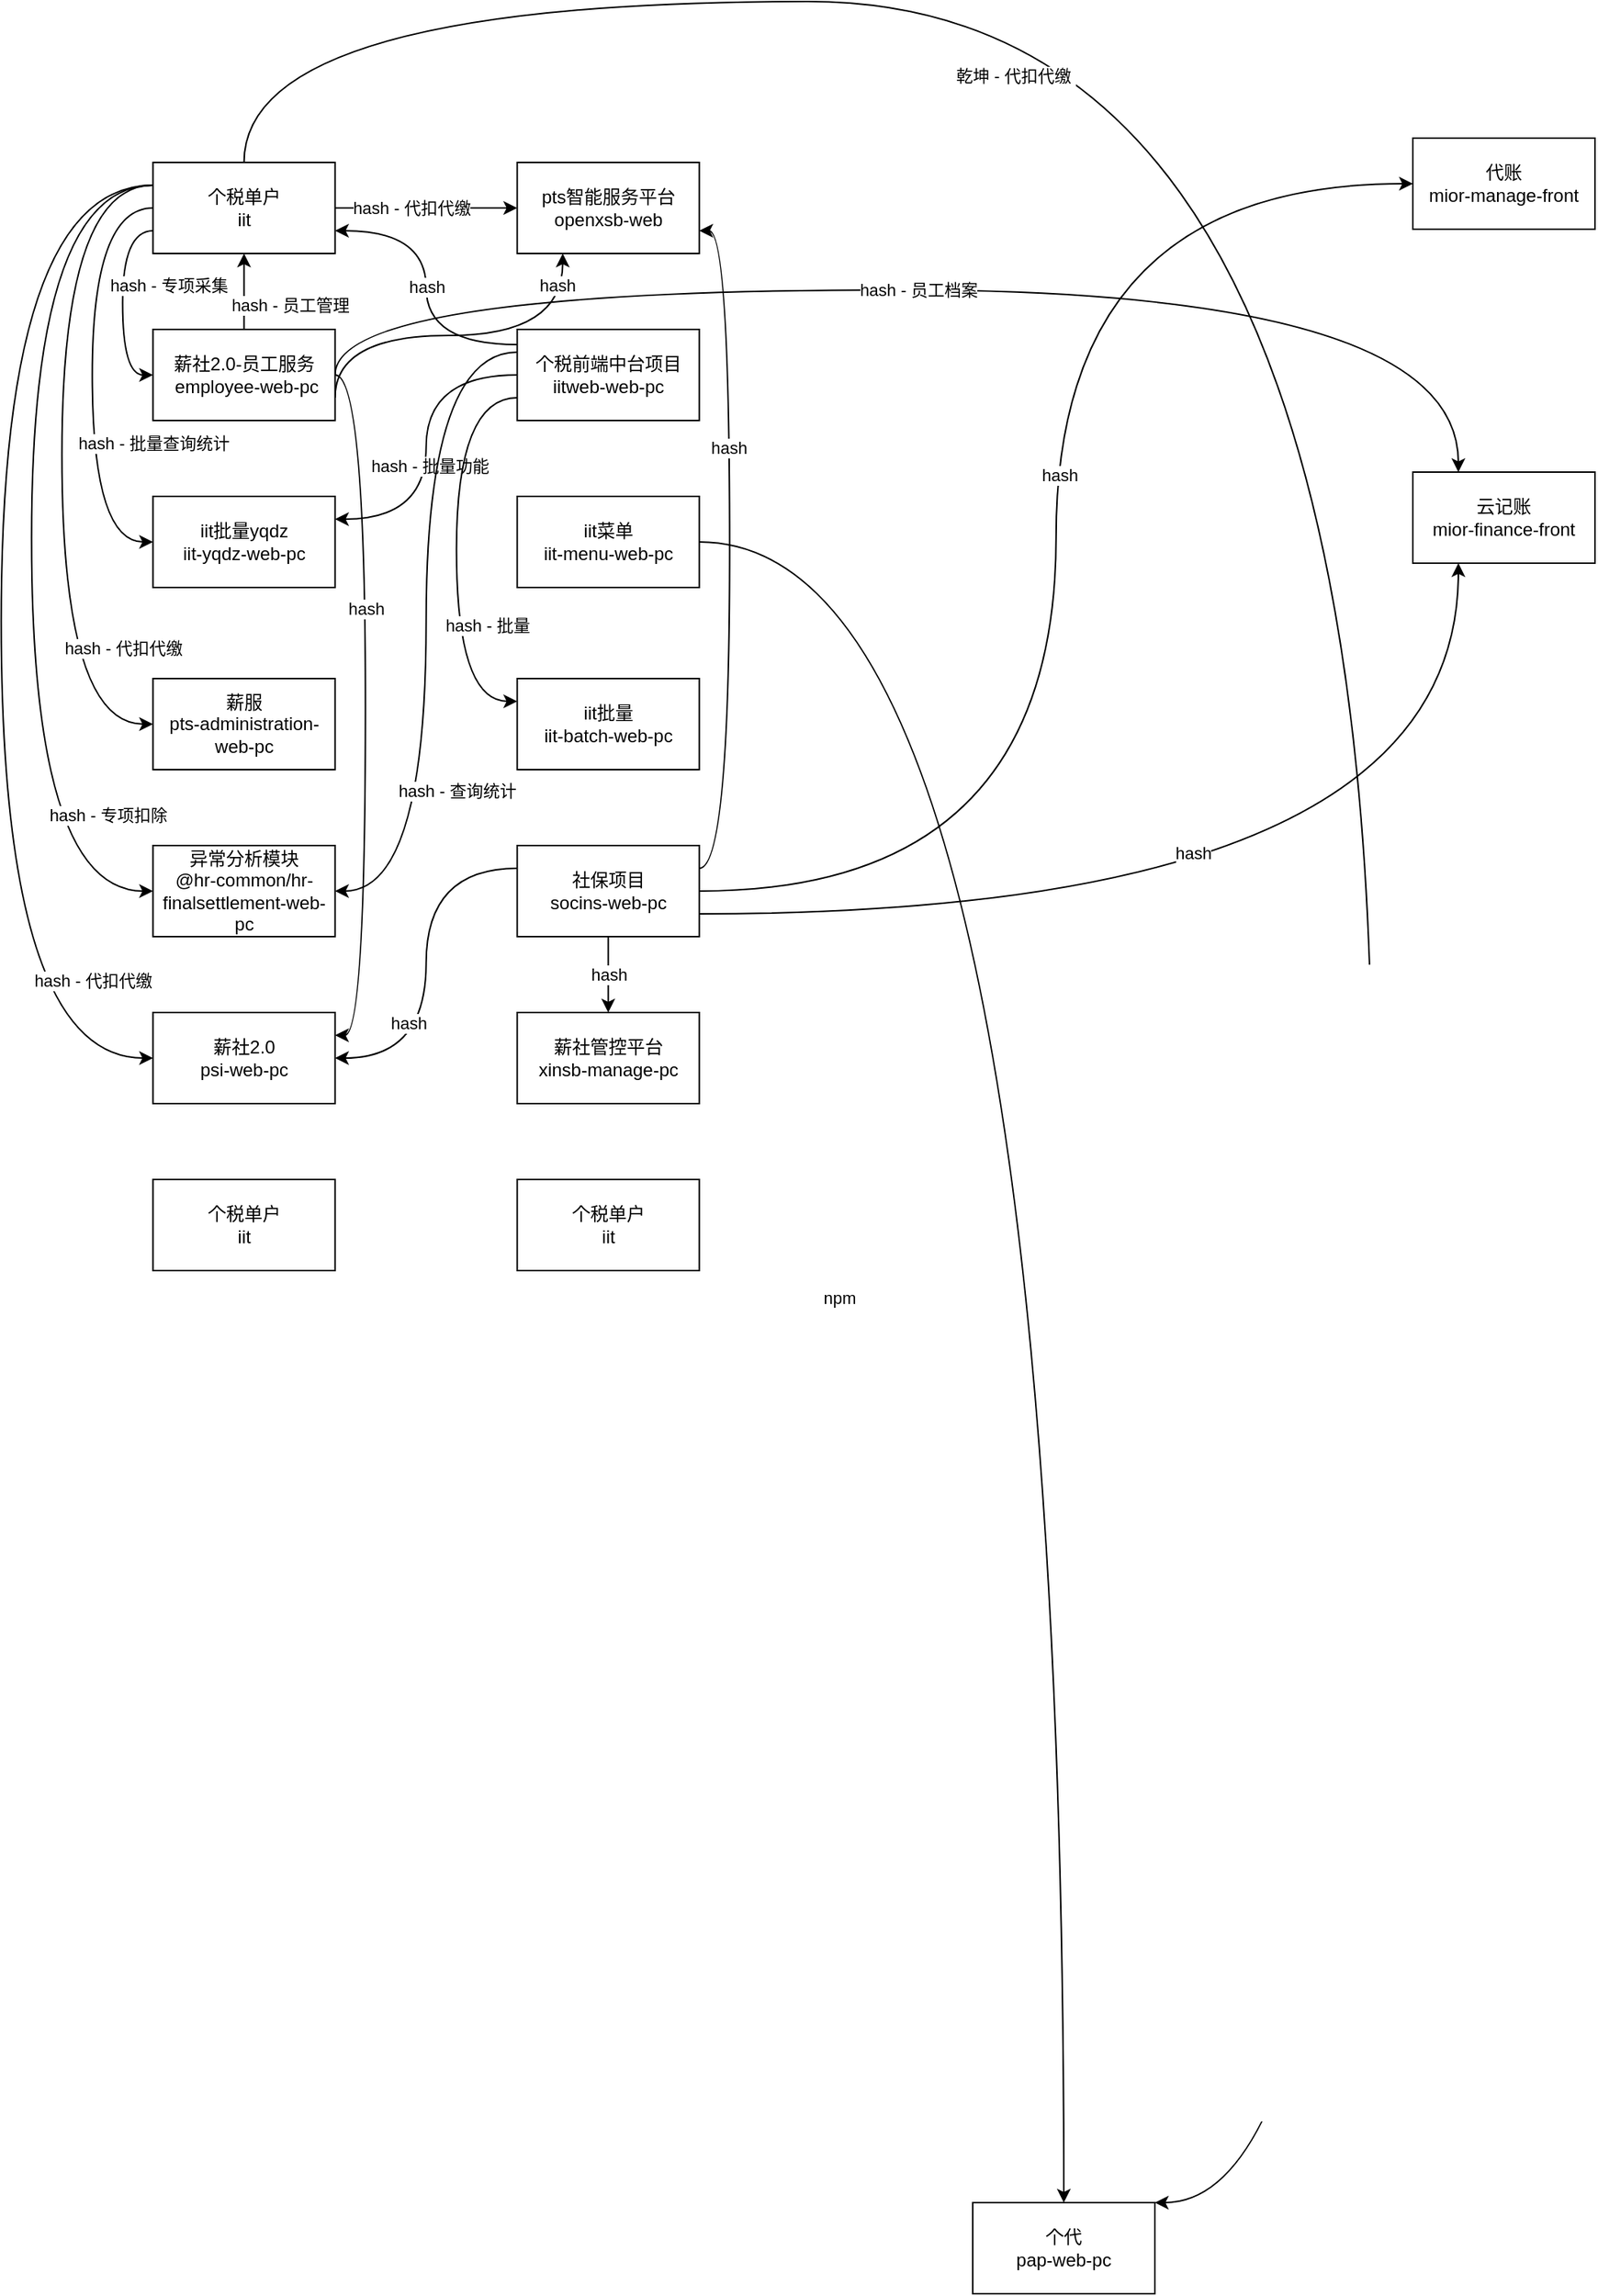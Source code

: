 <mxfile version="14.7.0" type="github">
  <diagram id="C5RBs43oDa-KdzZeNtuy" name="Page-1">
    <mxGraphModel dx="1007" dy="646" grid="1" gridSize="10" guides="1" tooltips="1" connect="1" arrows="1" fold="1" page="1" pageScale="1" pageWidth="1920" pageHeight="1200" math="0" shadow="0">
      <root>
        <mxCell id="WIyWlLk6GJQsqaUBKTNV-0" />
        <mxCell id="WIyWlLk6GJQsqaUBKTNV-1" parent="WIyWlLk6GJQsqaUBKTNV-0" />
        <mxCell id="jXRH5hxhqufLYqnt1CxV-52" style="edgeStyle=orthogonalEdgeStyle;curved=1;jumpStyle=gap;orthogonalLoop=1;jettySize=auto;html=1;exitX=0;exitY=0.75;exitDx=0;exitDy=0;entryX=0;entryY=0.5;entryDx=0;entryDy=0;" edge="1" parent="WIyWlLk6GJQsqaUBKTNV-1" source="jXRH5hxhqufLYqnt1CxV-47" target="jXRH5hxhqufLYqnt1CxV-48">
          <mxGeometry relative="1" as="geometry" />
        </mxCell>
        <mxCell id="jXRH5hxhqufLYqnt1CxV-69" value="hash - 专项采集" style="edgeLabel;html=1;align=center;verticalAlign=middle;resizable=0;points=[];" vertex="1" connectable="0" parent="jXRH5hxhqufLYqnt1CxV-52">
          <mxGeometry x="-0.17" relative="1" as="geometry">
            <mxPoint x="30" as="offset" />
          </mxGeometry>
        </mxCell>
        <mxCell id="jXRH5hxhqufLYqnt1CxV-70" style="edgeStyle=orthogonalEdgeStyle;curved=1;jumpStyle=gap;orthogonalLoop=1;jettySize=auto;html=1;exitX=1;exitY=0.5;exitDx=0;exitDy=0;" edge="1" parent="WIyWlLk6GJQsqaUBKTNV-1" source="jXRH5hxhqufLYqnt1CxV-47" target="jXRH5hxhqufLYqnt1CxV-59">
          <mxGeometry relative="1" as="geometry" />
        </mxCell>
        <mxCell id="jXRH5hxhqufLYqnt1CxV-71" value="hash - 代扣代缴" style="edgeLabel;html=1;align=center;verticalAlign=middle;resizable=0;points=[];" vertex="1" connectable="0" parent="jXRH5hxhqufLYqnt1CxV-70">
          <mxGeometry x="-0.183" y="-2" relative="1" as="geometry">
            <mxPoint x="1" y="-2" as="offset" />
          </mxGeometry>
        </mxCell>
        <mxCell id="jXRH5hxhqufLYqnt1CxV-75" style="edgeStyle=orthogonalEdgeStyle;curved=1;jumpStyle=gap;orthogonalLoop=1;jettySize=auto;html=1;exitX=0;exitY=0.5;exitDx=0;exitDy=0;entryX=0;entryY=0.5;entryDx=0;entryDy=0;" edge="1" parent="WIyWlLk6GJQsqaUBKTNV-1" source="jXRH5hxhqufLYqnt1CxV-47" target="jXRH5hxhqufLYqnt1CxV-49">
          <mxGeometry relative="1" as="geometry">
            <Array as="points">
              <mxPoint x="449.8" y="226" />
              <mxPoint x="449.8" y="446" />
            </Array>
          </mxGeometry>
        </mxCell>
        <mxCell id="jXRH5hxhqufLYqnt1CxV-76" value="hash - 批量查询统计" style="edgeLabel;html=1;align=center;verticalAlign=middle;resizable=0;points=[];" vertex="1" connectable="0" parent="jXRH5hxhqufLYqnt1CxV-75">
          <mxGeometry x="0.3" y="3" relative="1" as="geometry">
            <mxPoint x="37" as="offset" />
          </mxGeometry>
        </mxCell>
        <mxCell id="jXRH5hxhqufLYqnt1CxV-77" style="edgeStyle=orthogonalEdgeStyle;curved=1;jumpStyle=gap;orthogonalLoop=1;jettySize=auto;html=1;exitX=0;exitY=0.25;exitDx=0;exitDy=0;entryX=0;entryY=0.5;entryDx=0;entryDy=0;" edge="1" parent="WIyWlLk6GJQsqaUBKTNV-1" source="jXRH5hxhqufLYqnt1CxV-47" target="jXRH5hxhqufLYqnt1CxV-50">
          <mxGeometry relative="1" as="geometry">
            <Array as="points">
              <mxPoint x="429.8" y="211" />
              <mxPoint x="429.8" y="566" />
            </Array>
          </mxGeometry>
        </mxCell>
        <mxCell id="jXRH5hxhqufLYqnt1CxV-78" value="hash - 代扣代缴" style="edgeLabel;html=1;align=center;verticalAlign=middle;resizable=0;points=[];" vertex="1" connectable="0" parent="jXRH5hxhqufLYqnt1CxV-77">
          <mxGeometry x="0.541" y="10" relative="1" as="geometry">
            <mxPoint x="30" y="-1" as="offset" />
          </mxGeometry>
        </mxCell>
        <mxCell id="jXRH5hxhqufLYqnt1CxV-82" style="edgeStyle=orthogonalEdgeStyle;curved=1;jumpStyle=gap;orthogonalLoop=1;jettySize=auto;html=1;exitX=0;exitY=0.25;exitDx=0;exitDy=0;entryX=0;entryY=0.5;entryDx=0;entryDy=0;" edge="1" parent="WIyWlLk6GJQsqaUBKTNV-1" source="jXRH5hxhqufLYqnt1CxV-47" target="jXRH5hxhqufLYqnt1CxV-51">
          <mxGeometry relative="1" as="geometry">
            <Array as="points">
              <mxPoint x="409.8" y="211" />
              <mxPoint x="409.8" y="676" />
            </Array>
          </mxGeometry>
        </mxCell>
        <mxCell id="jXRH5hxhqufLYqnt1CxV-83" value="hash - 专项扣除" style="edgeLabel;html=1;align=center;verticalAlign=middle;resizable=0;points=[];" vertex="1" connectable="0" parent="jXRH5hxhqufLYqnt1CxV-82">
          <mxGeometry x="0.587" y="23" relative="1" as="geometry">
            <mxPoint x="27" y="-1" as="offset" />
          </mxGeometry>
        </mxCell>
        <mxCell id="jXRH5hxhqufLYqnt1CxV-84" style="edgeStyle=orthogonalEdgeStyle;curved=1;jumpStyle=gap;orthogonalLoop=1;jettySize=auto;html=1;exitX=0;exitY=0.25;exitDx=0;exitDy=0;entryX=0;entryY=0.5;entryDx=0;entryDy=0;" edge="1" parent="WIyWlLk6GJQsqaUBKTNV-1" source="jXRH5hxhqufLYqnt1CxV-47" target="jXRH5hxhqufLYqnt1CxV-64">
          <mxGeometry relative="1" as="geometry">
            <Array as="points">
              <mxPoint x="389.8" y="211" />
              <mxPoint x="389.8" y="786" />
            </Array>
          </mxGeometry>
        </mxCell>
        <mxCell id="jXRH5hxhqufLYqnt1CxV-85" value="hash - 代扣代缴" style="edgeLabel;html=1;align=center;verticalAlign=middle;resizable=0;points=[];" vertex="1" connectable="0" parent="jXRH5hxhqufLYqnt1CxV-84">
          <mxGeometry x="0.61" y="33" relative="1" as="geometry">
            <mxPoint x="27" as="offset" />
          </mxGeometry>
        </mxCell>
        <mxCell id="jXRH5hxhqufLYqnt1CxV-88" style="edgeStyle=orthogonalEdgeStyle;curved=1;jumpStyle=gap;orthogonalLoop=1;jettySize=auto;html=1;exitX=0.5;exitY=0;exitDx=0;exitDy=0;entryX=1;entryY=0;entryDx=0;entryDy=0;" edge="1" parent="WIyWlLk6GJQsqaUBKTNV-1" source="jXRH5hxhqufLYqnt1CxV-47" target="jXRH5hxhqufLYqnt1CxV-56">
          <mxGeometry relative="1" as="geometry">
            <Array as="points">
              <mxPoint x="550" y="90" />
              <mxPoint x="1293" y="90" />
              <mxPoint x="1293" y="1540" />
            </Array>
          </mxGeometry>
        </mxCell>
        <mxCell id="jXRH5hxhqufLYqnt1CxV-100" value="乾坤 -&amp;nbsp;代扣代缴&amp;nbsp;" style="edgeLabel;html=1;align=center;verticalAlign=middle;resizable=0;points=[];" vertex="1" connectable="0" parent="jXRH5hxhqufLYqnt1CxV-88">
          <mxGeometry x="-0.498" y="-49" relative="1" as="geometry">
            <mxPoint x="1" as="offset" />
          </mxGeometry>
        </mxCell>
        <mxCell id="jXRH5hxhqufLYqnt1CxV-47" value="&lt;span&gt;个税单户&lt;/span&gt;&lt;br&gt;&lt;span&gt;iit&lt;/span&gt;" style="rounded=0;whiteSpace=wrap;html=1;gradientColor=none;" vertex="1" parent="WIyWlLk6GJQsqaUBKTNV-1">
          <mxGeometry x="489.8" y="196" width="120" height="60" as="geometry" />
        </mxCell>
        <mxCell id="jXRH5hxhqufLYqnt1CxV-105" style="edgeStyle=orthogonalEdgeStyle;curved=1;jumpStyle=gap;orthogonalLoop=1;jettySize=auto;html=1;exitX=1;exitY=0.5;exitDx=0;exitDy=0;entryX=0.25;entryY=0;entryDx=0;entryDy=0;" edge="1" parent="WIyWlLk6GJQsqaUBKTNV-1" source="jXRH5hxhqufLYqnt1CxV-48" target="jXRH5hxhqufLYqnt1CxV-104">
          <mxGeometry relative="1" as="geometry">
            <Array as="points">
              <mxPoint x="610" y="280" />
              <mxPoint x="1350" y="280" />
            </Array>
          </mxGeometry>
        </mxCell>
        <mxCell id="jXRH5hxhqufLYqnt1CxV-106" value="hash - 员工档案" style="edgeLabel;html=1;align=center;verticalAlign=middle;resizable=0;points=[];" vertex="1" connectable="0" parent="jXRH5hxhqufLYqnt1CxV-105">
          <mxGeometry x="-0.039" relative="1" as="geometry">
            <mxPoint as="offset" />
          </mxGeometry>
        </mxCell>
        <mxCell id="jXRH5hxhqufLYqnt1CxV-107" style="edgeStyle=orthogonalEdgeStyle;curved=1;jumpStyle=gap;orthogonalLoop=1;jettySize=auto;html=1;exitX=1;exitY=0.75;exitDx=0;exitDy=0;entryX=0.25;entryY=1;entryDx=0;entryDy=0;" edge="1" parent="WIyWlLk6GJQsqaUBKTNV-1" source="jXRH5hxhqufLYqnt1CxV-48" target="jXRH5hxhqufLYqnt1CxV-59">
          <mxGeometry relative="1" as="geometry">
            <Array as="points">
              <mxPoint x="610" y="310" />
              <mxPoint x="760" y="310" />
            </Array>
          </mxGeometry>
        </mxCell>
        <mxCell id="jXRH5hxhqufLYqnt1CxV-108" value="hash" style="edgeLabel;html=1;align=center;verticalAlign=middle;resizable=0;points=[];" vertex="1" connectable="0" parent="jXRH5hxhqufLYqnt1CxV-107">
          <mxGeometry x="0.833" y="4" relative="1" as="geometry">
            <mxPoint as="offset" />
          </mxGeometry>
        </mxCell>
        <mxCell id="jXRH5hxhqufLYqnt1CxV-109" style="edgeStyle=orthogonalEdgeStyle;curved=1;jumpStyle=gap;orthogonalLoop=1;jettySize=auto;html=1;exitX=1;exitY=0.5;exitDx=0;exitDy=0;entryX=1;entryY=0.25;entryDx=0;entryDy=0;" edge="1" parent="WIyWlLk6GJQsqaUBKTNV-1" source="jXRH5hxhqufLYqnt1CxV-48" target="jXRH5hxhqufLYqnt1CxV-64">
          <mxGeometry relative="1" as="geometry" />
        </mxCell>
        <mxCell id="jXRH5hxhqufLYqnt1CxV-110" value="hash" style="edgeLabel;html=1;align=center;verticalAlign=middle;resizable=0;points=[];" vertex="1" connectable="0" parent="jXRH5hxhqufLYqnt1CxV-109">
          <mxGeometry x="-0.267" relative="1" as="geometry">
            <mxPoint as="offset" />
          </mxGeometry>
        </mxCell>
        <mxCell id="jXRH5hxhqufLYqnt1CxV-111" value="hash - 员工管理" style="edgeStyle=orthogonalEdgeStyle;curved=1;jumpStyle=gap;orthogonalLoop=1;jettySize=auto;html=1;exitX=0.5;exitY=0;exitDx=0;exitDy=0;entryX=0.5;entryY=1;entryDx=0;entryDy=0;" edge="1" parent="WIyWlLk6GJQsqaUBKTNV-1" source="jXRH5hxhqufLYqnt1CxV-48" target="jXRH5hxhqufLYqnt1CxV-47">
          <mxGeometry x="-0.36" y="-30" relative="1" as="geometry">
            <mxPoint as="offset" />
          </mxGeometry>
        </mxCell>
        <mxCell id="jXRH5hxhqufLYqnt1CxV-48" value="薪社2.0-员工服务&lt;br&gt;&amp;nbsp;employee-web-pc" style="rounded=0;whiteSpace=wrap;html=1;gradientColor=none;" vertex="1" parent="WIyWlLk6GJQsqaUBKTNV-1">
          <mxGeometry x="489.8" y="306" width="120" height="60" as="geometry" />
        </mxCell>
        <mxCell id="jXRH5hxhqufLYqnt1CxV-49" value="iit批量yqdz&lt;br&gt;iit-yqdz-web-pc" style="rounded=0;whiteSpace=wrap;html=1;gradientColor=none;" vertex="1" parent="WIyWlLk6GJQsqaUBKTNV-1">
          <mxGeometry x="489.8" y="416" width="120" height="60" as="geometry" />
        </mxCell>
        <mxCell id="jXRH5hxhqufLYqnt1CxV-50" value="薪服&lt;br&gt;pts-administration-web-pc" style="rounded=0;whiteSpace=wrap;html=1;gradientColor=none;" vertex="1" parent="WIyWlLk6GJQsqaUBKTNV-1">
          <mxGeometry x="489.8" y="536" width="120" height="60" as="geometry" />
        </mxCell>
        <mxCell id="jXRH5hxhqufLYqnt1CxV-51" value="异常分析模块&lt;br&gt;@hr-common/hr-finalsettlement-web-pc" style="rounded=0;whiteSpace=wrap;html=1;gradientColor=none;" vertex="1" parent="WIyWlLk6GJQsqaUBKTNV-1">
          <mxGeometry x="489.8" y="646" width="120" height="60" as="geometry" />
        </mxCell>
        <mxCell id="jXRH5hxhqufLYqnt1CxV-56" value="个代&lt;br&gt;pap-web-pc" style="rounded=0;whiteSpace=wrap;html=1;gradientColor=none;" vertex="1" parent="WIyWlLk6GJQsqaUBKTNV-1">
          <mxGeometry x="1030" y="1540" width="120" height="60" as="geometry" />
        </mxCell>
        <mxCell id="jXRH5hxhqufLYqnt1CxV-59" value="pts智能服务平台&lt;br&gt;openxsb-web" style="rounded=0;whiteSpace=wrap;html=1;gradientColor=none;" vertex="1" parent="WIyWlLk6GJQsqaUBKTNV-1">
          <mxGeometry x="729.8" y="196" width="120" height="60" as="geometry" />
        </mxCell>
        <mxCell id="jXRH5hxhqufLYqnt1CxV-72" value="hash" style="edgeStyle=orthogonalEdgeStyle;curved=1;jumpStyle=gap;orthogonalLoop=1;jettySize=auto;html=1;entryX=1;entryY=0.75;entryDx=0;entryDy=0;" edge="1" parent="WIyWlLk6GJQsqaUBKTNV-1" source="jXRH5hxhqufLYqnt1CxV-60" target="jXRH5hxhqufLYqnt1CxV-47">
          <mxGeometry relative="1" as="geometry">
            <Array as="points">
              <mxPoint x="669.8" y="316" />
              <mxPoint x="669.8" y="241" />
            </Array>
          </mxGeometry>
        </mxCell>
        <mxCell id="jXRH5hxhqufLYqnt1CxV-73" style="edgeStyle=orthogonalEdgeStyle;curved=1;jumpStyle=gap;orthogonalLoop=1;jettySize=auto;html=1;entryX=1;entryY=0.25;entryDx=0;entryDy=0;exitX=0;exitY=0.5;exitDx=0;exitDy=0;" edge="1" parent="WIyWlLk6GJQsqaUBKTNV-1" source="jXRH5hxhqufLYqnt1CxV-60" target="jXRH5hxhqufLYqnt1CxV-49">
          <mxGeometry relative="1" as="geometry">
            <mxPoint x="719.8" y="336" as="sourcePoint" />
          </mxGeometry>
        </mxCell>
        <mxCell id="jXRH5hxhqufLYqnt1CxV-74" value="hash - 批量功能" style="edgeLabel;html=1;align=center;verticalAlign=middle;resizable=0;points=[];" vertex="1" connectable="0" parent="jXRH5hxhqufLYqnt1CxV-73">
          <mxGeometry x="0.11" y="2" relative="1" as="geometry">
            <mxPoint as="offset" />
          </mxGeometry>
        </mxCell>
        <mxCell id="jXRH5hxhqufLYqnt1CxV-92" style="edgeStyle=orthogonalEdgeStyle;curved=1;jumpStyle=gap;orthogonalLoop=1;jettySize=auto;html=1;exitX=0;exitY=0.75;exitDx=0;exitDy=0;entryX=0;entryY=0.25;entryDx=0;entryDy=0;" edge="1" parent="WIyWlLk6GJQsqaUBKTNV-1" source="jXRH5hxhqufLYqnt1CxV-60" target="jXRH5hxhqufLYqnt1CxV-62">
          <mxGeometry relative="1" as="geometry">
            <Array as="points">
              <mxPoint x="689.8" y="351" />
              <mxPoint x="689.8" y="551" />
            </Array>
          </mxGeometry>
        </mxCell>
        <mxCell id="jXRH5hxhqufLYqnt1CxV-93" value="hash - 批量" style="edgeLabel;html=1;align=center;verticalAlign=middle;resizable=0;points=[];" vertex="1" connectable="0" parent="jXRH5hxhqufLYqnt1CxV-92">
          <mxGeometry x="0.357" relative="1" as="geometry">
            <mxPoint x="20" as="offset" />
          </mxGeometry>
        </mxCell>
        <mxCell id="jXRH5hxhqufLYqnt1CxV-95" style="edgeStyle=orthogonalEdgeStyle;curved=1;jumpStyle=gap;orthogonalLoop=1;jettySize=auto;html=1;exitX=0;exitY=0.25;exitDx=0;exitDy=0;entryX=1;entryY=0.5;entryDx=0;entryDy=0;" edge="1" parent="WIyWlLk6GJQsqaUBKTNV-1" source="jXRH5hxhqufLYqnt1CxV-60" target="jXRH5hxhqufLYqnt1CxV-51">
          <mxGeometry relative="1" as="geometry" />
        </mxCell>
        <mxCell id="jXRH5hxhqufLYqnt1CxV-96" value="hash - 查询统计" style="edgeLabel;html=1;align=center;verticalAlign=middle;resizable=0;points=[];" vertex="1" connectable="0" parent="jXRH5hxhqufLYqnt1CxV-95">
          <mxGeometry x="0.469" y="-8" relative="1" as="geometry">
            <mxPoint x="28" as="offset" />
          </mxGeometry>
        </mxCell>
        <mxCell id="jXRH5hxhqufLYqnt1CxV-60" value="个税前端中台项目&lt;br&gt;iitweb-web-pc" style="rounded=0;whiteSpace=wrap;html=1;gradientColor=none;" vertex="1" parent="WIyWlLk6GJQsqaUBKTNV-1">
          <mxGeometry x="729.8" y="306" width="120" height="60" as="geometry" />
        </mxCell>
        <mxCell id="jXRH5hxhqufLYqnt1CxV-86" style="edgeStyle=orthogonalEdgeStyle;curved=1;jumpStyle=gap;orthogonalLoop=1;jettySize=auto;html=1;exitX=1;exitY=0.5;exitDx=0;exitDy=0;" edge="1" parent="WIyWlLk6GJQsqaUBKTNV-1" source="jXRH5hxhqufLYqnt1CxV-61" target="jXRH5hxhqufLYqnt1CxV-56">
          <mxGeometry relative="1" as="geometry" />
        </mxCell>
        <mxCell id="jXRH5hxhqufLYqnt1CxV-87" value="npm" style="edgeLabel;html=1;align=center;verticalAlign=middle;resizable=0;points=[];" vertex="1" connectable="0" parent="jXRH5hxhqufLYqnt1CxV-86">
          <mxGeometry x="0.106" y="-148" relative="1" as="geometry">
            <mxPoint as="offset" />
          </mxGeometry>
        </mxCell>
        <mxCell id="jXRH5hxhqufLYqnt1CxV-61" value="iit菜单&lt;br&gt;iit-menu-web-pc" style="rounded=0;whiteSpace=wrap;html=1;gradientColor=none;" vertex="1" parent="WIyWlLk6GJQsqaUBKTNV-1">
          <mxGeometry x="729.8" y="416" width="120" height="60" as="geometry" />
        </mxCell>
        <mxCell id="jXRH5hxhqufLYqnt1CxV-62" value="iit批量&lt;br&gt;iit-batch-web-pc" style="rounded=0;whiteSpace=wrap;html=1;gradientColor=none;" vertex="1" parent="WIyWlLk6GJQsqaUBKTNV-1">
          <mxGeometry x="729.8" y="536" width="120" height="60" as="geometry" />
        </mxCell>
        <mxCell id="jXRH5hxhqufLYqnt1CxV-112" style="edgeStyle=orthogonalEdgeStyle;curved=1;jumpStyle=gap;orthogonalLoop=1;jettySize=auto;html=1;exitX=0;exitY=0.25;exitDx=0;exitDy=0;entryX=1;entryY=0.5;entryDx=0;entryDy=0;" edge="1" parent="WIyWlLk6GJQsqaUBKTNV-1" source="jXRH5hxhqufLYqnt1CxV-63" target="jXRH5hxhqufLYqnt1CxV-64">
          <mxGeometry relative="1" as="geometry" />
        </mxCell>
        <mxCell id="jXRH5hxhqufLYqnt1CxV-113" value="hash" style="edgeLabel;html=1;align=center;verticalAlign=middle;resizable=0;points=[];" vertex="1" connectable="0" parent="jXRH5hxhqufLYqnt1CxV-112">
          <mxGeometry x="0.322" y="-12" relative="1" as="geometry">
            <mxPoint as="offset" />
          </mxGeometry>
        </mxCell>
        <mxCell id="jXRH5hxhqufLYqnt1CxV-114" style="edgeStyle=orthogonalEdgeStyle;curved=1;jumpStyle=gap;orthogonalLoop=1;jettySize=auto;html=1;exitX=1;exitY=0.25;exitDx=0;exitDy=0;entryX=1;entryY=0.75;entryDx=0;entryDy=0;" edge="1" parent="WIyWlLk6GJQsqaUBKTNV-1" source="jXRH5hxhqufLYqnt1CxV-63" target="jXRH5hxhqufLYqnt1CxV-59">
          <mxGeometry relative="1" as="geometry" />
        </mxCell>
        <mxCell id="jXRH5hxhqufLYqnt1CxV-115" value="hash" style="edgeLabel;html=1;align=center;verticalAlign=middle;resizable=0;points=[];" vertex="1" connectable="0" parent="jXRH5hxhqufLYqnt1CxV-114">
          <mxGeometry x="0.291" y="1" relative="1" as="geometry">
            <mxPoint as="offset" />
          </mxGeometry>
        </mxCell>
        <mxCell id="jXRH5hxhqufLYqnt1CxV-116" style="edgeStyle=orthogonalEdgeStyle;curved=1;jumpStyle=gap;orthogonalLoop=1;jettySize=auto;html=1;exitX=1;exitY=0.5;exitDx=0;exitDy=0;entryX=0;entryY=0.5;entryDx=0;entryDy=0;" edge="1" parent="WIyWlLk6GJQsqaUBKTNV-1" source="jXRH5hxhqufLYqnt1CxV-63" target="jXRH5hxhqufLYqnt1CxV-68">
          <mxGeometry relative="1" as="geometry" />
        </mxCell>
        <mxCell id="jXRH5hxhqufLYqnt1CxV-117" value="hash" style="edgeLabel;html=1;align=center;verticalAlign=middle;resizable=0;points=[];" vertex="1" connectable="0" parent="jXRH5hxhqufLYqnt1CxV-116">
          <mxGeometry x="0.088" y="-2" relative="1" as="geometry">
            <mxPoint as="offset" />
          </mxGeometry>
        </mxCell>
        <mxCell id="jXRH5hxhqufLYqnt1CxV-118" style="edgeStyle=orthogonalEdgeStyle;curved=1;jumpStyle=gap;orthogonalLoop=1;jettySize=auto;html=1;exitX=1;exitY=0.75;exitDx=0;exitDy=0;entryX=0.25;entryY=1;entryDx=0;entryDy=0;" edge="1" parent="WIyWlLk6GJQsqaUBKTNV-1" source="jXRH5hxhqufLYqnt1CxV-63" target="jXRH5hxhqufLYqnt1CxV-104">
          <mxGeometry relative="1" as="geometry" />
        </mxCell>
        <mxCell id="jXRH5hxhqufLYqnt1CxV-119" value="hash" style="edgeLabel;html=1;align=center;verticalAlign=middle;resizable=0;points=[];" vertex="1" connectable="0" parent="jXRH5hxhqufLYqnt1CxV-118">
          <mxGeometry x="-0.111" y="40" relative="1" as="geometry">
            <mxPoint as="offset" />
          </mxGeometry>
        </mxCell>
        <mxCell id="jXRH5hxhqufLYqnt1CxV-120" value="hash" style="edgeStyle=orthogonalEdgeStyle;curved=1;jumpStyle=gap;orthogonalLoop=1;jettySize=auto;html=1;exitX=0.5;exitY=1;exitDx=0;exitDy=0;entryX=0.5;entryY=0;entryDx=0;entryDy=0;" edge="1" parent="WIyWlLk6GJQsqaUBKTNV-1" source="jXRH5hxhqufLYqnt1CxV-63" target="jXRH5hxhqufLYqnt1CxV-65">
          <mxGeometry relative="1" as="geometry" />
        </mxCell>
        <mxCell id="jXRH5hxhqufLYqnt1CxV-63" value="社保项目&lt;br&gt;socins-web-pc" style="rounded=0;whiteSpace=wrap;html=1;gradientColor=none;" vertex="1" parent="WIyWlLk6GJQsqaUBKTNV-1">
          <mxGeometry x="729.8" y="646" width="120" height="60" as="geometry" />
        </mxCell>
        <mxCell id="jXRH5hxhqufLYqnt1CxV-64" value="薪社2.0&lt;br&gt;psi-web-pc" style="rounded=0;whiteSpace=wrap;html=1;gradientColor=none;" vertex="1" parent="WIyWlLk6GJQsqaUBKTNV-1">
          <mxGeometry x="489.8" y="756" width="120" height="60" as="geometry" />
        </mxCell>
        <mxCell id="jXRH5hxhqufLYqnt1CxV-65" value="薪社管控平台&lt;br&gt;xinsb-manage-pc" style="rounded=0;whiteSpace=wrap;html=1;gradientColor=none;" vertex="1" parent="WIyWlLk6GJQsqaUBKTNV-1">
          <mxGeometry x="729.8" y="756" width="120" height="60" as="geometry" />
        </mxCell>
        <mxCell id="jXRH5hxhqufLYqnt1CxV-66" value="&lt;span&gt;个税单户&lt;/span&gt;&lt;br&gt;&lt;span&gt;iit&lt;/span&gt;" style="rounded=0;whiteSpace=wrap;html=1;gradientColor=none;" vertex="1" parent="WIyWlLk6GJQsqaUBKTNV-1">
          <mxGeometry x="489.8" y="866" width="120" height="60" as="geometry" />
        </mxCell>
        <mxCell id="jXRH5hxhqufLYqnt1CxV-67" value="&lt;span&gt;个税单户&lt;/span&gt;&lt;br&gt;&lt;span&gt;iit&lt;/span&gt;" style="rounded=0;whiteSpace=wrap;html=1;gradientColor=none;" vertex="1" parent="WIyWlLk6GJQsqaUBKTNV-1">
          <mxGeometry x="729.8" y="866" width="120" height="60" as="geometry" />
        </mxCell>
        <mxCell id="jXRH5hxhqufLYqnt1CxV-68" value="代账&lt;br&gt;mior-manage-front" style="rounded=0;whiteSpace=wrap;html=1;gradientColor=none;" vertex="1" parent="WIyWlLk6GJQsqaUBKTNV-1">
          <mxGeometry x="1320" y="180" width="120" height="60" as="geometry" />
        </mxCell>
        <mxCell id="jXRH5hxhqufLYqnt1CxV-104" value="云记账&lt;br&gt;mior-finance-front" style="rounded=0;whiteSpace=wrap;html=1;gradientColor=none;" vertex="1" parent="WIyWlLk6GJQsqaUBKTNV-1">
          <mxGeometry x="1320" y="400" width="120" height="60" as="geometry" />
        </mxCell>
      </root>
    </mxGraphModel>
  </diagram>
</mxfile>
